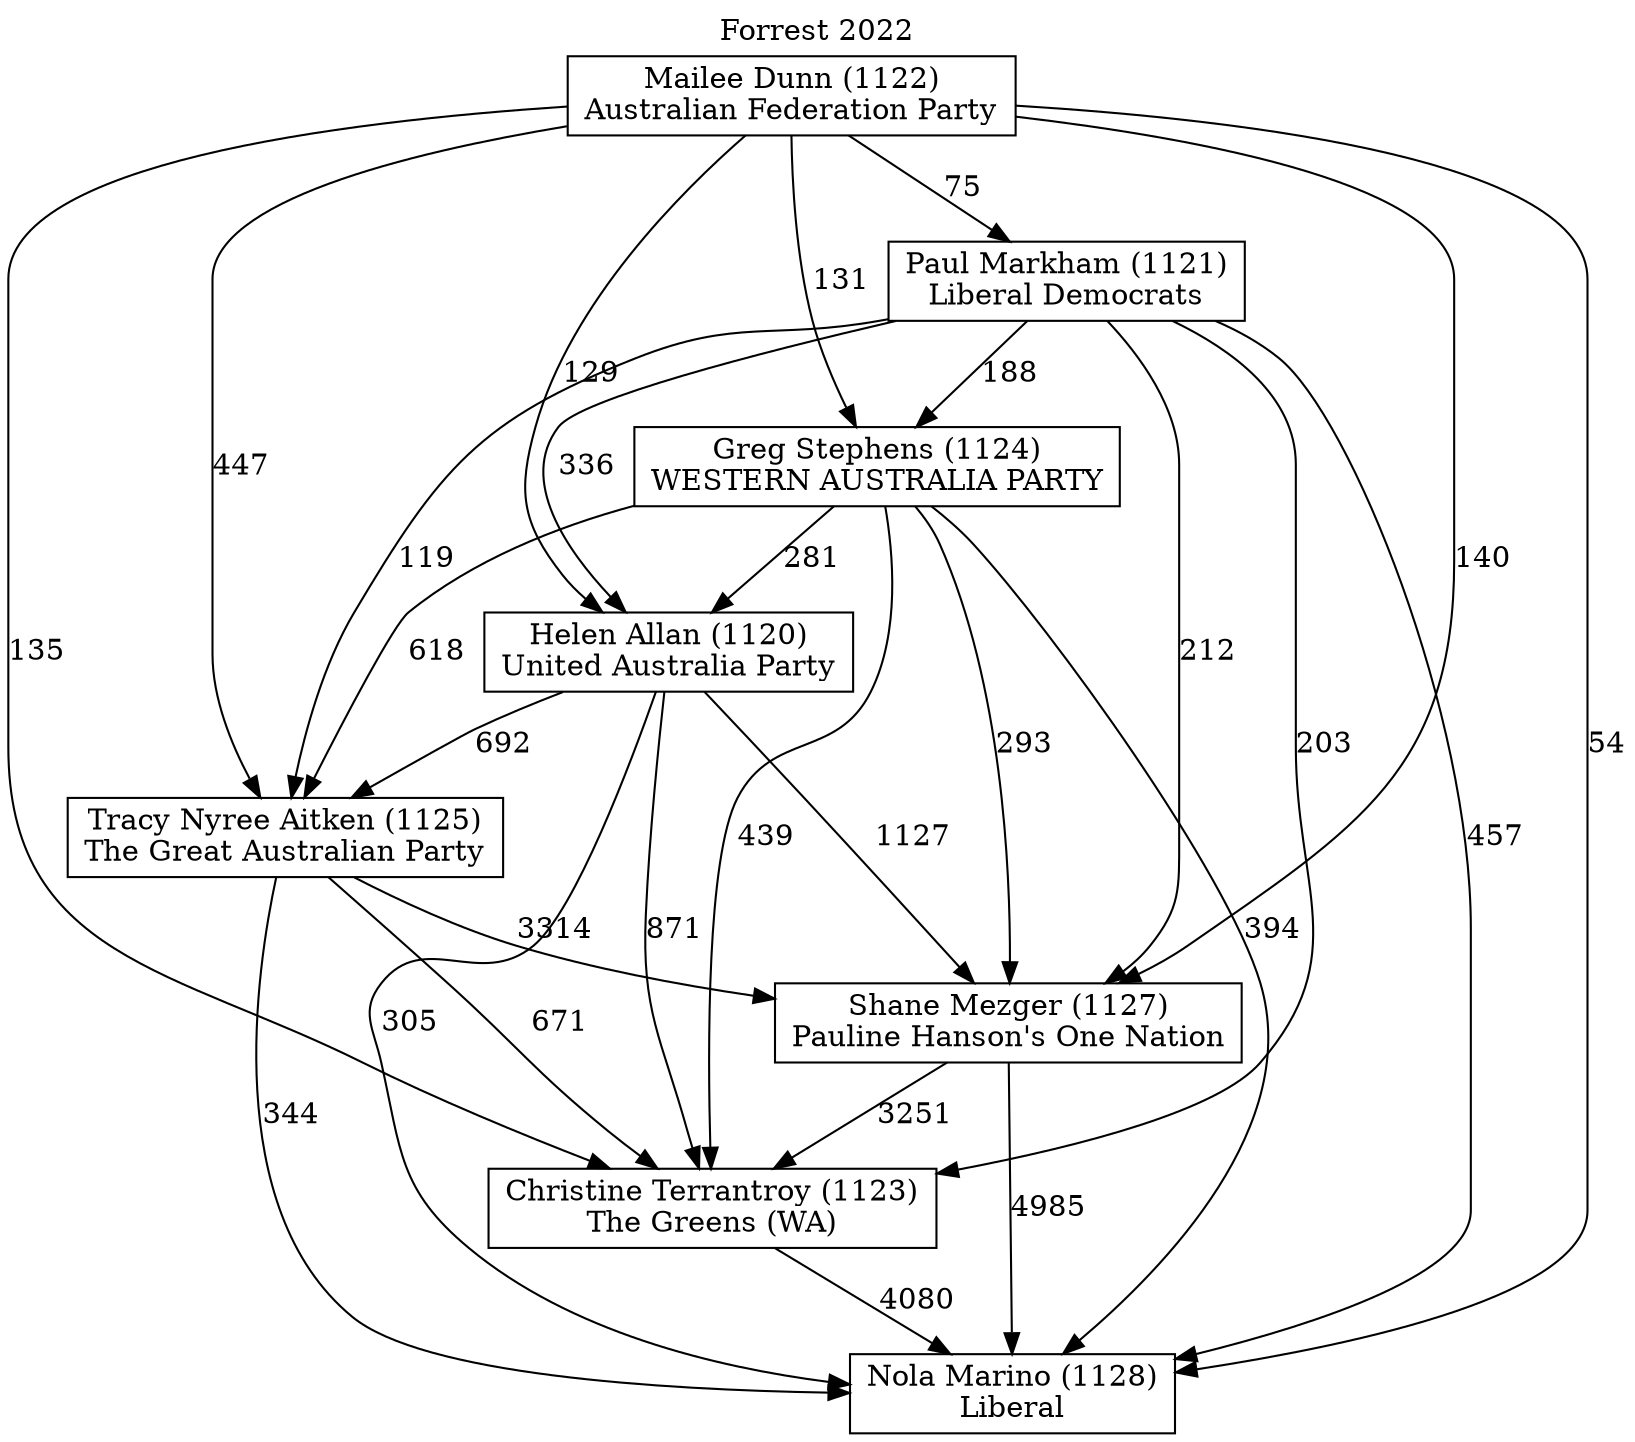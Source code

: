 // House preference flow
digraph "Nola Marino (1128)_Forrest_2022" {
	graph [label="Forrest 2022" labelloc=t mclimit=10]
	node [shape=box]
	"Nola Marino (1128)" [label="Nola Marino (1128)
Liberal"]
	"Christine Terrantroy (1123)" [label="Christine Terrantroy (1123)
The Greens (WA)"]
	"Shane Mezger (1127)" [label="Shane Mezger (1127)
Pauline Hanson's One Nation"]
	"Tracy Nyree Aitken (1125)" [label="Tracy Nyree Aitken (1125)
The Great Australian Party"]
	"Helen Allan (1120)" [label="Helen Allan (1120)
United Australia Party"]
	"Greg Stephens (1124)" [label="Greg Stephens (1124)
WESTERN AUSTRALIA PARTY"]
	"Paul Markham (1121)" [label="Paul Markham (1121)
Liberal Democrats"]
	"Mailee Dunn (1122)" [label="Mailee Dunn (1122)
Australian Federation Party"]
	"Christine Terrantroy (1123)" -> "Nola Marino (1128)" [label=4080]
	"Shane Mezger (1127)" -> "Christine Terrantroy (1123)" [label=3251]
	"Tracy Nyree Aitken (1125)" -> "Shane Mezger (1127)" [label=3314]
	"Helen Allan (1120)" -> "Tracy Nyree Aitken (1125)" [label=692]
	"Greg Stephens (1124)" -> "Helen Allan (1120)" [label=281]
	"Paul Markham (1121)" -> "Greg Stephens (1124)" [label=188]
	"Mailee Dunn (1122)" -> "Paul Markham (1121)" [label=75]
	"Shane Mezger (1127)" -> "Nola Marino (1128)" [label=4985]
	"Tracy Nyree Aitken (1125)" -> "Nola Marino (1128)" [label=344]
	"Helen Allan (1120)" -> "Nola Marino (1128)" [label=305]
	"Greg Stephens (1124)" -> "Nola Marino (1128)" [label=394]
	"Paul Markham (1121)" -> "Nola Marino (1128)" [label=457]
	"Mailee Dunn (1122)" -> "Nola Marino (1128)" [label=54]
	"Mailee Dunn (1122)" -> "Greg Stephens (1124)" [label=131]
	"Paul Markham (1121)" -> "Helen Allan (1120)" [label=336]
	"Mailee Dunn (1122)" -> "Helen Allan (1120)" [label=129]
	"Greg Stephens (1124)" -> "Tracy Nyree Aitken (1125)" [label=618]
	"Paul Markham (1121)" -> "Tracy Nyree Aitken (1125)" [label=119]
	"Mailee Dunn (1122)" -> "Tracy Nyree Aitken (1125)" [label=447]
	"Helen Allan (1120)" -> "Shane Mezger (1127)" [label=1127]
	"Greg Stephens (1124)" -> "Shane Mezger (1127)" [label=293]
	"Paul Markham (1121)" -> "Shane Mezger (1127)" [label=212]
	"Mailee Dunn (1122)" -> "Shane Mezger (1127)" [label=140]
	"Tracy Nyree Aitken (1125)" -> "Christine Terrantroy (1123)" [label=671]
	"Helen Allan (1120)" -> "Christine Terrantroy (1123)" [label=871]
	"Greg Stephens (1124)" -> "Christine Terrantroy (1123)" [label=439]
	"Paul Markham (1121)" -> "Christine Terrantroy (1123)" [label=203]
	"Mailee Dunn (1122)" -> "Christine Terrantroy (1123)" [label=135]
}
